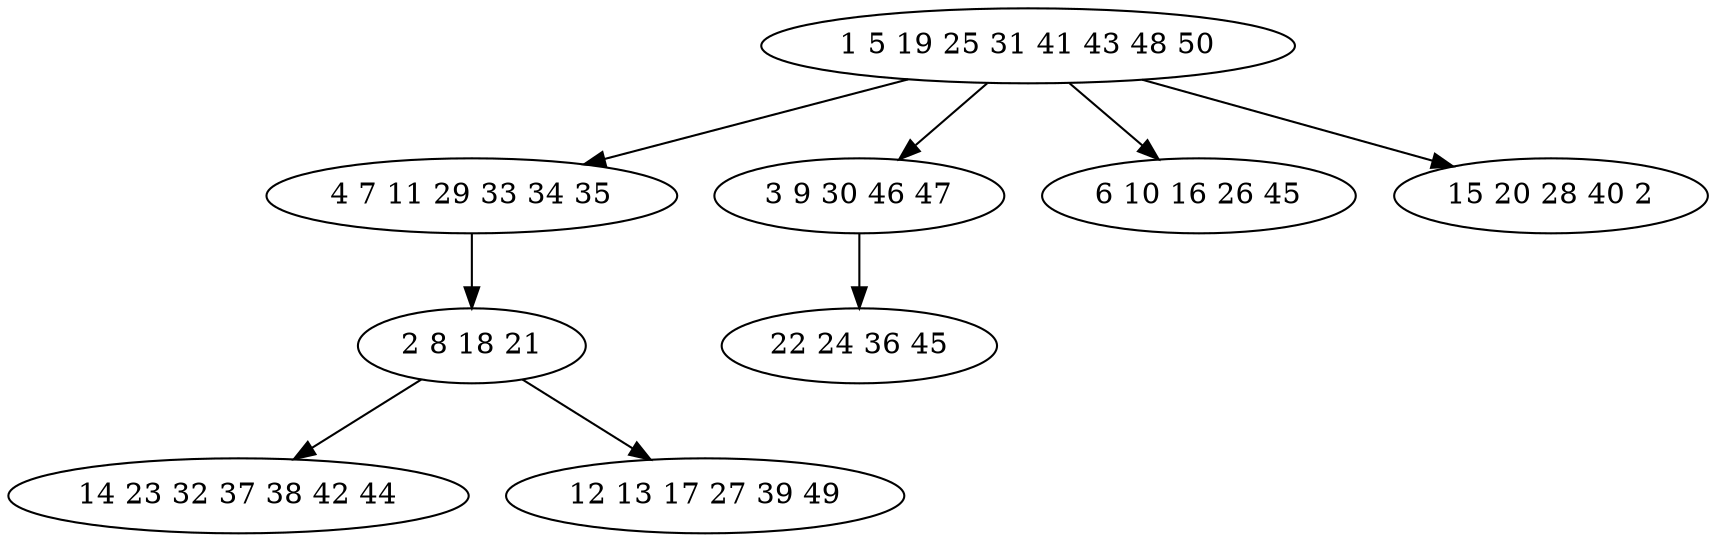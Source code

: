 digraph true_tree {
	"0" -> "1"
	"1" -> "2"
	"0" -> "3"
	"0" -> "4"
	"3" -> "5"
	"2" -> "6"
	"0" -> "7"
	"2" -> "8"
	"0" [label="1 5 19 25 31 41 43 48 50"];
	"1" [label="4 7 11 29 33 34 35"];
	"2" [label="2 8 18 21"];
	"3" [label="3 9 30 46 47"];
	"4" [label="6 10 16 26 45"];
	"5" [label="22 24 36 45"];
	"6" [label="14 23 32 37 38 42 44"];
	"7" [label="15 20 28 40 2"];
	"8" [label="12 13 17 27 39 49"];
}
